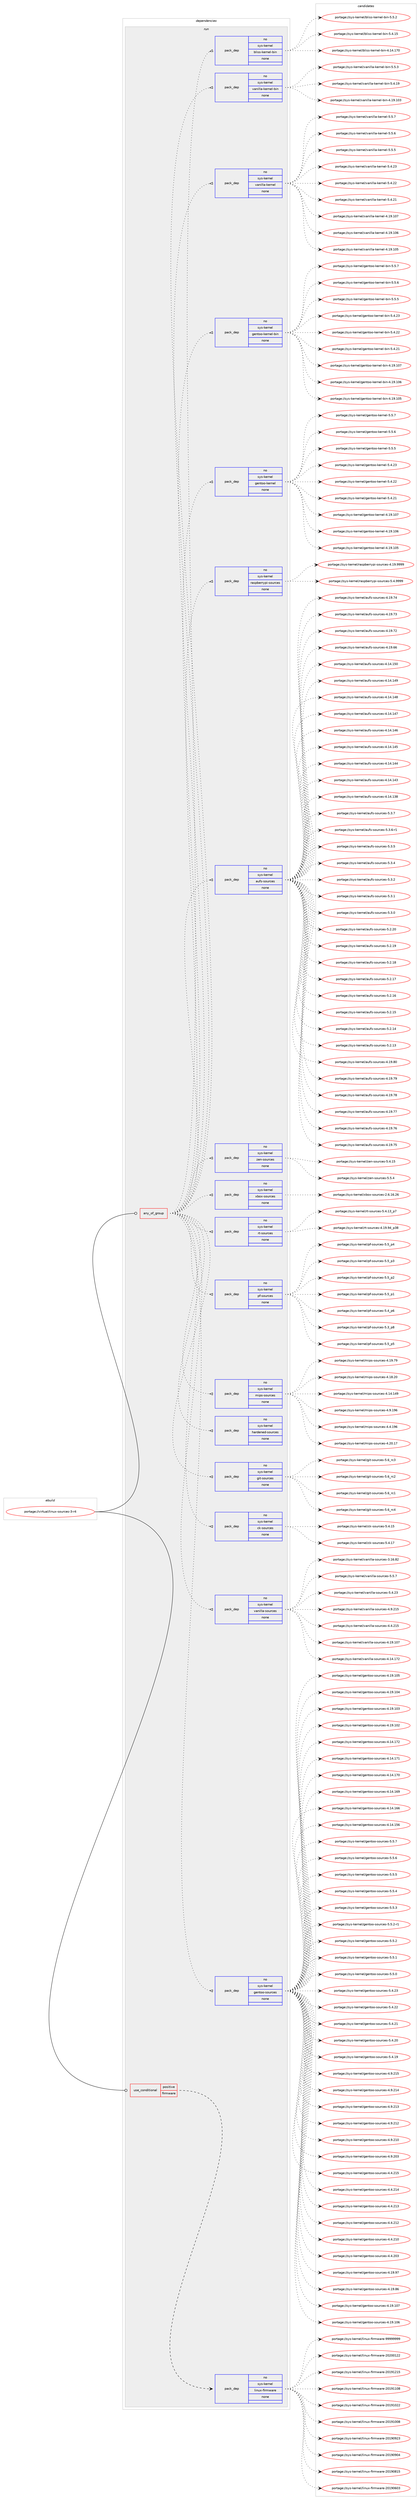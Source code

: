 digraph prolog {

# *************
# Graph options
# *************

newrank=true;
concentrate=true;
compound=true;
graph [rankdir=LR,fontname=Helvetica,fontsize=10,ranksep=1.5];#, ranksep=2.5, nodesep=0.2];
edge  [arrowhead=vee];
node  [fontname=Helvetica,fontsize=10];

# **********
# The ebuild
# **********

subgraph cluster_leftcol {
color=gray;
rank=same;
label=<<i>ebuild</i>>;
id [label="portage://virtual/linux-sources-3-r4", color=red, width=4, href="../virtual/linux-sources-3-r4.svg"];
}

# ****************
# The dependencies
# ****************

subgraph cluster_midcol {
color=gray;
label=<<i>dependencies</i>>;
subgraph cluster_compile {
fillcolor="#eeeeee";
style=filled;
label=<<i>compile</i>>;
}
subgraph cluster_compileandrun {
fillcolor="#eeeeee";
style=filled;
label=<<i>compile and run</i>>;
}
subgraph cluster_run {
fillcolor="#eeeeee";
style=filled;
label=<<i>run</i>>;
subgraph any501 {
dependency20979 [label=<<TABLE BORDER="0" CELLBORDER="1" CELLSPACING="0" CELLPADDING="4"><TR><TD CELLPADDING="10">any_of_group</TD></TR></TABLE>>, shape=none, color=red];subgraph pack17404 {
dependency20980 [label=<<TABLE BORDER="0" CELLBORDER="1" CELLSPACING="0" CELLPADDING="4" WIDTH="220"><TR><TD ROWSPAN="6" CELLPADDING="30">pack_dep</TD></TR><TR><TD WIDTH="110">no</TD></TR><TR><TD>sys-kernel</TD></TR><TR><TD>gentoo-sources</TD></TR><TR><TD>none</TD></TR><TR><TD></TD></TR></TABLE>>, shape=none, color=blue];
}
dependency20979:e -> dependency20980:w [weight=20,style="dotted",arrowhead="oinv"];
subgraph pack17405 {
dependency20981 [label=<<TABLE BORDER="0" CELLBORDER="1" CELLSPACING="0" CELLPADDING="4" WIDTH="220"><TR><TD ROWSPAN="6" CELLPADDING="30">pack_dep</TD></TR><TR><TD WIDTH="110">no</TD></TR><TR><TD>sys-kernel</TD></TR><TR><TD>vanilla-sources</TD></TR><TR><TD>none</TD></TR><TR><TD></TD></TR></TABLE>>, shape=none, color=blue];
}
dependency20979:e -> dependency20981:w [weight=20,style="dotted",arrowhead="oinv"];
subgraph pack17406 {
dependency20982 [label=<<TABLE BORDER="0" CELLBORDER="1" CELLSPACING="0" CELLPADDING="4" WIDTH="220"><TR><TD ROWSPAN="6" CELLPADDING="30">pack_dep</TD></TR><TR><TD WIDTH="110">no</TD></TR><TR><TD>sys-kernel</TD></TR><TR><TD>ck-sources</TD></TR><TR><TD>none</TD></TR><TR><TD></TD></TR></TABLE>>, shape=none, color=blue];
}
dependency20979:e -> dependency20982:w [weight=20,style="dotted",arrowhead="oinv"];
subgraph pack17407 {
dependency20983 [label=<<TABLE BORDER="0" CELLBORDER="1" CELLSPACING="0" CELLPADDING="4" WIDTH="220"><TR><TD ROWSPAN="6" CELLPADDING="30">pack_dep</TD></TR><TR><TD WIDTH="110">no</TD></TR><TR><TD>sys-kernel</TD></TR><TR><TD>git-sources</TD></TR><TR><TD>none</TD></TR><TR><TD></TD></TR></TABLE>>, shape=none, color=blue];
}
dependency20979:e -> dependency20983:w [weight=20,style="dotted",arrowhead="oinv"];
subgraph pack17408 {
dependency20984 [label=<<TABLE BORDER="0" CELLBORDER="1" CELLSPACING="0" CELLPADDING="4" WIDTH="220"><TR><TD ROWSPAN="6" CELLPADDING="30">pack_dep</TD></TR><TR><TD WIDTH="110">no</TD></TR><TR><TD>sys-kernel</TD></TR><TR><TD>hardened-sources</TD></TR><TR><TD>none</TD></TR><TR><TD></TD></TR></TABLE>>, shape=none, color=blue];
}
dependency20979:e -> dependency20984:w [weight=20,style="dotted",arrowhead="oinv"];
subgraph pack17409 {
dependency20985 [label=<<TABLE BORDER="0" CELLBORDER="1" CELLSPACING="0" CELLPADDING="4" WIDTH="220"><TR><TD ROWSPAN="6" CELLPADDING="30">pack_dep</TD></TR><TR><TD WIDTH="110">no</TD></TR><TR><TD>sys-kernel</TD></TR><TR><TD>mips-sources</TD></TR><TR><TD>none</TD></TR><TR><TD></TD></TR></TABLE>>, shape=none, color=blue];
}
dependency20979:e -> dependency20985:w [weight=20,style="dotted",arrowhead="oinv"];
subgraph pack17410 {
dependency20986 [label=<<TABLE BORDER="0" CELLBORDER="1" CELLSPACING="0" CELLPADDING="4" WIDTH="220"><TR><TD ROWSPAN="6" CELLPADDING="30">pack_dep</TD></TR><TR><TD WIDTH="110">no</TD></TR><TR><TD>sys-kernel</TD></TR><TR><TD>pf-sources</TD></TR><TR><TD>none</TD></TR><TR><TD></TD></TR></TABLE>>, shape=none, color=blue];
}
dependency20979:e -> dependency20986:w [weight=20,style="dotted",arrowhead="oinv"];
subgraph pack17411 {
dependency20987 [label=<<TABLE BORDER="0" CELLBORDER="1" CELLSPACING="0" CELLPADDING="4" WIDTH="220"><TR><TD ROWSPAN="6" CELLPADDING="30">pack_dep</TD></TR><TR><TD WIDTH="110">no</TD></TR><TR><TD>sys-kernel</TD></TR><TR><TD>rt-sources</TD></TR><TR><TD>none</TD></TR><TR><TD></TD></TR></TABLE>>, shape=none, color=blue];
}
dependency20979:e -> dependency20987:w [weight=20,style="dotted",arrowhead="oinv"];
subgraph pack17412 {
dependency20988 [label=<<TABLE BORDER="0" CELLBORDER="1" CELLSPACING="0" CELLPADDING="4" WIDTH="220"><TR><TD ROWSPAN="6" CELLPADDING="30">pack_dep</TD></TR><TR><TD WIDTH="110">no</TD></TR><TR><TD>sys-kernel</TD></TR><TR><TD>xbox-sources</TD></TR><TR><TD>none</TD></TR><TR><TD></TD></TR></TABLE>>, shape=none, color=blue];
}
dependency20979:e -> dependency20988:w [weight=20,style="dotted",arrowhead="oinv"];
subgraph pack17413 {
dependency20989 [label=<<TABLE BORDER="0" CELLBORDER="1" CELLSPACING="0" CELLPADDING="4" WIDTH="220"><TR><TD ROWSPAN="6" CELLPADDING="30">pack_dep</TD></TR><TR><TD WIDTH="110">no</TD></TR><TR><TD>sys-kernel</TD></TR><TR><TD>zen-sources</TD></TR><TR><TD>none</TD></TR><TR><TD></TD></TR></TABLE>>, shape=none, color=blue];
}
dependency20979:e -> dependency20989:w [weight=20,style="dotted",arrowhead="oinv"];
subgraph pack17414 {
dependency20990 [label=<<TABLE BORDER="0" CELLBORDER="1" CELLSPACING="0" CELLPADDING="4" WIDTH="220"><TR><TD ROWSPAN="6" CELLPADDING="30">pack_dep</TD></TR><TR><TD WIDTH="110">no</TD></TR><TR><TD>sys-kernel</TD></TR><TR><TD>aufs-sources</TD></TR><TR><TD>none</TD></TR><TR><TD></TD></TR></TABLE>>, shape=none, color=blue];
}
dependency20979:e -> dependency20990:w [weight=20,style="dotted",arrowhead="oinv"];
subgraph pack17415 {
dependency20991 [label=<<TABLE BORDER="0" CELLBORDER="1" CELLSPACING="0" CELLPADDING="4" WIDTH="220"><TR><TD ROWSPAN="6" CELLPADDING="30">pack_dep</TD></TR><TR><TD WIDTH="110">no</TD></TR><TR><TD>sys-kernel</TD></TR><TR><TD>raspberrypi-sources</TD></TR><TR><TD>none</TD></TR><TR><TD></TD></TR></TABLE>>, shape=none, color=blue];
}
dependency20979:e -> dependency20991:w [weight=20,style="dotted",arrowhead="oinv"];
subgraph pack17416 {
dependency20992 [label=<<TABLE BORDER="0" CELLBORDER="1" CELLSPACING="0" CELLPADDING="4" WIDTH="220"><TR><TD ROWSPAN="6" CELLPADDING="30">pack_dep</TD></TR><TR><TD WIDTH="110">no</TD></TR><TR><TD>sys-kernel</TD></TR><TR><TD>gentoo-kernel</TD></TR><TR><TD>none</TD></TR><TR><TD></TD></TR></TABLE>>, shape=none, color=blue];
}
dependency20979:e -> dependency20992:w [weight=20,style="dotted",arrowhead="oinv"];
subgraph pack17417 {
dependency20993 [label=<<TABLE BORDER="0" CELLBORDER="1" CELLSPACING="0" CELLPADDING="4" WIDTH="220"><TR><TD ROWSPAN="6" CELLPADDING="30">pack_dep</TD></TR><TR><TD WIDTH="110">no</TD></TR><TR><TD>sys-kernel</TD></TR><TR><TD>gentoo-kernel-bin</TD></TR><TR><TD>none</TD></TR><TR><TD></TD></TR></TABLE>>, shape=none, color=blue];
}
dependency20979:e -> dependency20993:w [weight=20,style="dotted",arrowhead="oinv"];
subgraph pack17418 {
dependency20994 [label=<<TABLE BORDER="0" CELLBORDER="1" CELLSPACING="0" CELLPADDING="4" WIDTH="220"><TR><TD ROWSPAN="6" CELLPADDING="30">pack_dep</TD></TR><TR><TD WIDTH="110">no</TD></TR><TR><TD>sys-kernel</TD></TR><TR><TD>vanilla-kernel</TD></TR><TR><TD>none</TD></TR><TR><TD></TD></TR></TABLE>>, shape=none, color=blue];
}
dependency20979:e -> dependency20994:w [weight=20,style="dotted",arrowhead="oinv"];
subgraph pack17419 {
dependency20995 [label=<<TABLE BORDER="0" CELLBORDER="1" CELLSPACING="0" CELLPADDING="4" WIDTH="220"><TR><TD ROWSPAN="6" CELLPADDING="30">pack_dep</TD></TR><TR><TD WIDTH="110">no</TD></TR><TR><TD>sys-kernel</TD></TR><TR><TD>vanilla-kernel-bin</TD></TR><TR><TD>none</TD></TR><TR><TD></TD></TR></TABLE>>, shape=none, color=blue];
}
dependency20979:e -> dependency20995:w [weight=20,style="dotted",arrowhead="oinv"];
subgraph pack17420 {
dependency20996 [label=<<TABLE BORDER="0" CELLBORDER="1" CELLSPACING="0" CELLPADDING="4" WIDTH="220"><TR><TD ROWSPAN="6" CELLPADDING="30">pack_dep</TD></TR><TR><TD WIDTH="110">no</TD></TR><TR><TD>sys-kernel</TD></TR><TR><TD>bliss-kernel-bin</TD></TR><TR><TD>none</TD></TR><TR><TD></TD></TR></TABLE>>, shape=none, color=blue];
}
dependency20979:e -> dependency20996:w [weight=20,style="dotted",arrowhead="oinv"];
}
id:e -> dependency20979:w [weight=20,style="solid",arrowhead="odot"];
subgraph cond3072 {
dependency20997 [label=<<TABLE BORDER="0" CELLBORDER="1" CELLSPACING="0" CELLPADDING="4"><TR><TD ROWSPAN="3" CELLPADDING="10">use_conditional</TD></TR><TR><TD>positive</TD></TR><TR><TD>firmware</TD></TR></TABLE>>, shape=none, color=red];
subgraph pack17421 {
dependency20998 [label=<<TABLE BORDER="0" CELLBORDER="1" CELLSPACING="0" CELLPADDING="4" WIDTH="220"><TR><TD ROWSPAN="6" CELLPADDING="30">pack_dep</TD></TR><TR><TD WIDTH="110">no</TD></TR><TR><TD>sys-kernel</TD></TR><TR><TD>linux-firmware</TD></TR><TR><TD>none</TD></TR><TR><TD></TD></TR></TABLE>>, shape=none, color=blue];
}
dependency20997:e -> dependency20998:w [weight=20,style="dashed",arrowhead="vee"];
}
id:e -> dependency20997:w [weight=20,style="solid",arrowhead="odot"];
}
}

# **************
# The candidates
# **************

subgraph cluster_choices {
rank=same;
color=gray;
label=<<i>candidates</i>>;

subgraph choice17404 {
color=black;
nodesep=1;
choice11512111545107101114110101108471031011101161111114511511111711499101115455346534655 [label="portage://sys-kernel/gentoo-sources-5.5.7", color=red, width=4,href="../sys-kernel/gentoo-sources-5.5.7.svg"];
choice11512111545107101114110101108471031011101161111114511511111711499101115455346534654 [label="portage://sys-kernel/gentoo-sources-5.5.6", color=red, width=4,href="../sys-kernel/gentoo-sources-5.5.6.svg"];
choice11512111545107101114110101108471031011101161111114511511111711499101115455346534653 [label="portage://sys-kernel/gentoo-sources-5.5.5", color=red, width=4,href="../sys-kernel/gentoo-sources-5.5.5.svg"];
choice11512111545107101114110101108471031011101161111114511511111711499101115455346534652 [label="portage://sys-kernel/gentoo-sources-5.5.4", color=red, width=4,href="../sys-kernel/gentoo-sources-5.5.4.svg"];
choice11512111545107101114110101108471031011101161111114511511111711499101115455346534651 [label="portage://sys-kernel/gentoo-sources-5.5.3", color=red, width=4,href="../sys-kernel/gentoo-sources-5.5.3.svg"];
choice115121115451071011141101011084710310111011611111145115111117114991011154553465346504511449 [label="portage://sys-kernel/gentoo-sources-5.5.2-r1", color=red, width=4,href="../sys-kernel/gentoo-sources-5.5.2-r1.svg"];
choice11512111545107101114110101108471031011101161111114511511111711499101115455346534650 [label="portage://sys-kernel/gentoo-sources-5.5.2", color=red, width=4,href="../sys-kernel/gentoo-sources-5.5.2.svg"];
choice11512111545107101114110101108471031011101161111114511511111711499101115455346534649 [label="portage://sys-kernel/gentoo-sources-5.5.1", color=red, width=4,href="../sys-kernel/gentoo-sources-5.5.1.svg"];
choice11512111545107101114110101108471031011101161111114511511111711499101115455346534648 [label="portage://sys-kernel/gentoo-sources-5.5.0", color=red, width=4,href="../sys-kernel/gentoo-sources-5.5.0.svg"];
choice1151211154510710111411010110847103101110116111111451151111171149910111545534652465051 [label="portage://sys-kernel/gentoo-sources-5.4.23", color=red, width=4,href="../sys-kernel/gentoo-sources-5.4.23.svg"];
choice1151211154510710111411010110847103101110116111111451151111171149910111545534652465050 [label="portage://sys-kernel/gentoo-sources-5.4.22", color=red, width=4,href="../sys-kernel/gentoo-sources-5.4.22.svg"];
choice1151211154510710111411010110847103101110116111111451151111171149910111545534652465049 [label="portage://sys-kernel/gentoo-sources-5.4.21", color=red, width=4,href="../sys-kernel/gentoo-sources-5.4.21.svg"];
choice1151211154510710111411010110847103101110116111111451151111171149910111545534652465048 [label="portage://sys-kernel/gentoo-sources-5.4.20", color=red, width=4,href="../sys-kernel/gentoo-sources-5.4.20.svg"];
choice1151211154510710111411010110847103101110116111111451151111171149910111545534652464957 [label="portage://sys-kernel/gentoo-sources-5.4.19", color=red, width=4,href="../sys-kernel/gentoo-sources-5.4.19.svg"];
choice115121115451071011141101011084710310111011611111145115111117114991011154552465746504953 [label="portage://sys-kernel/gentoo-sources-4.9.215", color=red, width=4,href="../sys-kernel/gentoo-sources-4.9.215.svg"];
choice115121115451071011141101011084710310111011611111145115111117114991011154552465746504952 [label="portage://sys-kernel/gentoo-sources-4.9.214", color=red, width=4,href="../sys-kernel/gentoo-sources-4.9.214.svg"];
choice115121115451071011141101011084710310111011611111145115111117114991011154552465746504951 [label="portage://sys-kernel/gentoo-sources-4.9.213", color=red, width=4,href="../sys-kernel/gentoo-sources-4.9.213.svg"];
choice115121115451071011141101011084710310111011611111145115111117114991011154552465746504950 [label="portage://sys-kernel/gentoo-sources-4.9.212", color=red, width=4,href="../sys-kernel/gentoo-sources-4.9.212.svg"];
choice115121115451071011141101011084710310111011611111145115111117114991011154552465746504948 [label="portage://sys-kernel/gentoo-sources-4.9.210", color=red, width=4,href="../sys-kernel/gentoo-sources-4.9.210.svg"];
choice115121115451071011141101011084710310111011611111145115111117114991011154552465746504851 [label="portage://sys-kernel/gentoo-sources-4.9.203", color=red, width=4,href="../sys-kernel/gentoo-sources-4.9.203.svg"];
choice115121115451071011141101011084710310111011611111145115111117114991011154552465246504953 [label="portage://sys-kernel/gentoo-sources-4.4.215", color=red, width=4,href="../sys-kernel/gentoo-sources-4.4.215.svg"];
choice115121115451071011141101011084710310111011611111145115111117114991011154552465246504952 [label="portage://sys-kernel/gentoo-sources-4.4.214", color=red, width=4,href="../sys-kernel/gentoo-sources-4.4.214.svg"];
choice115121115451071011141101011084710310111011611111145115111117114991011154552465246504951 [label="portage://sys-kernel/gentoo-sources-4.4.213", color=red, width=4,href="../sys-kernel/gentoo-sources-4.4.213.svg"];
choice115121115451071011141101011084710310111011611111145115111117114991011154552465246504950 [label="portage://sys-kernel/gentoo-sources-4.4.212", color=red, width=4,href="../sys-kernel/gentoo-sources-4.4.212.svg"];
choice115121115451071011141101011084710310111011611111145115111117114991011154552465246504948 [label="portage://sys-kernel/gentoo-sources-4.4.210", color=red, width=4,href="../sys-kernel/gentoo-sources-4.4.210.svg"];
choice115121115451071011141101011084710310111011611111145115111117114991011154552465246504851 [label="portage://sys-kernel/gentoo-sources-4.4.203", color=red, width=4,href="../sys-kernel/gentoo-sources-4.4.203.svg"];
choice115121115451071011141101011084710310111011611111145115111117114991011154552464957465755 [label="portage://sys-kernel/gentoo-sources-4.19.97", color=red, width=4,href="../sys-kernel/gentoo-sources-4.19.97.svg"];
choice115121115451071011141101011084710310111011611111145115111117114991011154552464957465654 [label="portage://sys-kernel/gentoo-sources-4.19.86", color=red, width=4,href="../sys-kernel/gentoo-sources-4.19.86.svg"];
choice11512111545107101114110101108471031011101161111114511511111711499101115455246495746494855 [label="portage://sys-kernel/gentoo-sources-4.19.107", color=red, width=4,href="../sys-kernel/gentoo-sources-4.19.107.svg"];
choice11512111545107101114110101108471031011101161111114511511111711499101115455246495746494854 [label="portage://sys-kernel/gentoo-sources-4.19.106", color=red, width=4,href="../sys-kernel/gentoo-sources-4.19.106.svg"];
choice11512111545107101114110101108471031011101161111114511511111711499101115455246495746494853 [label="portage://sys-kernel/gentoo-sources-4.19.105", color=red, width=4,href="../sys-kernel/gentoo-sources-4.19.105.svg"];
choice11512111545107101114110101108471031011101161111114511511111711499101115455246495746494852 [label="portage://sys-kernel/gentoo-sources-4.19.104", color=red, width=4,href="../sys-kernel/gentoo-sources-4.19.104.svg"];
choice11512111545107101114110101108471031011101161111114511511111711499101115455246495746494851 [label="portage://sys-kernel/gentoo-sources-4.19.103", color=red, width=4,href="../sys-kernel/gentoo-sources-4.19.103.svg"];
choice11512111545107101114110101108471031011101161111114511511111711499101115455246495746494850 [label="portage://sys-kernel/gentoo-sources-4.19.102", color=red, width=4,href="../sys-kernel/gentoo-sources-4.19.102.svg"];
choice11512111545107101114110101108471031011101161111114511511111711499101115455246495246495550 [label="portage://sys-kernel/gentoo-sources-4.14.172", color=red, width=4,href="../sys-kernel/gentoo-sources-4.14.172.svg"];
choice11512111545107101114110101108471031011101161111114511511111711499101115455246495246495549 [label="portage://sys-kernel/gentoo-sources-4.14.171", color=red, width=4,href="../sys-kernel/gentoo-sources-4.14.171.svg"];
choice11512111545107101114110101108471031011101161111114511511111711499101115455246495246495548 [label="portage://sys-kernel/gentoo-sources-4.14.170", color=red, width=4,href="../sys-kernel/gentoo-sources-4.14.170.svg"];
choice11512111545107101114110101108471031011101161111114511511111711499101115455246495246495457 [label="portage://sys-kernel/gentoo-sources-4.14.169", color=red, width=4,href="../sys-kernel/gentoo-sources-4.14.169.svg"];
choice11512111545107101114110101108471031011101161111114511511111711499101115455246495246495454 [label="portage://sys-kernel/gentoo-sources-4.14.166", color=red, width=4,href="../sys-kernel/gentoo-sources-4.14.166.svg"];
choice11512111545107101114110101108471031011101161111114511511111711499101115455246495246495354 [label="portage://sys-kernel/gentoo-sources-4.14.156", color=red, width=4,href="../sys-kernel/gentoo-sources-4.14.156.svg"];
dependency20980:e -> choice11512111545107101114110101108471031011101161111114511511111711499101115455346534655:w [style=dotted,weight="100"];
dependency20980:e -> choice11512111545107101114110101108471031011101161111114511511111711499101115455346534654:w [style=dotted,weight="100"];
dependency20980:e -> choice11512111545107101114110101108471031011101161111114511511111711499101115455346534653:w [style=dotted,weight="100"];
dependency20980:e -> choice11512111545107101114110101108471031011101161111114511511111711499101115455346534652:w [style=dotted,weight="100"];
dependency20980:e -> choice11512111545107101114110101108471031011101161111114511511111711499101115455346534651:w [style=dotted,weight="100"];
dependency20980:e -> choice115121115451071011141101011084710310111011611111145115111117114991011154553465346504511449:w [style=dotted,weight="100"];
dependency20980:e -> choice11512111545107101114110101108471031011101161111114511511111711499101115455346534650:w [style=dotted,weight="100"];
dependency20980:e -> choice11512111545107101114110101108471031011101161111114511511111711499101115455346534649:w [style=dotted,weight="100"];
dependency20980:e -> choice11512111545107101114110101108471031011101161111114511511111711499101115455346534648:w [style=dotted,weight="100"];
dependency20980:e -> choice1151211154510710111411010110847103101110116111111451151111171149910111545534652465051:w [style=dotted,weight="100"];
dependency20980:e -> choice1151211154510710111411010110847103101110116111111451151111171149910111545534652465050:w [style=dotted,weight="100"];
dependency20980:e -> choice1151211154510710111411010110847103101110116111111451151111171149910111545534652465049:w [style=dotted,weight="100"];
dependency20980:e -> choice1151211154510710111411010110847103101110116111111451151111171149910111545534652465048:w [style=dotted,weight="100"];
dependency20980:e -> choice1151211154510710111411010110847103101110116111111451151111171149910111545534652464957:w [style=dotted,weight="100"];
dependency20980:e -> choice115121115451071011141101011084710310111011611111145115111117114991011154552465746504953:w [style=dotted,weight="100"];
dependency20980:e -> choice115121115451071011141101011084710310111011611111145115111117114991011154552465746504952:w [style=dotted,weight="100"];
dependency20980:e -> choice115121115451071011141101011084710310111011611111145115111117114991011154552465746504951:w [style=dotted,weight="100"];
dependency20980:e -> choice115121115451071011141101011084710310111011611111145115111117114991011154552465746504950:w [style=dotted,weight="100"];
dependency20980:e -> choice115121115451071011141101011084710310111011611111145115111117114991011154552465746504948:w [style=dotted,weight="100"];
dependency20980:e -> choice115121115451071011141101011084710310111011611111145115111117114991011154552465746504851:w [style=dotted,weight="100"];
dependency20980:e -> choice115121115451071011141101011084710310111011611111145115111117114991011154552465246504953:w [style=dotted,weight="100"];
dependency20980:e -> choice115121115451071011141101011084710310111011611111145115111117114991011154552465246504952:w [style=dotted,weight="100"];
dependency20980:e -> choice115121115451071011141101011084710310111011611111145115111117114991011154552465246504951:w [style=dotted,weight="100"];
dependency20980:e -> choice115121115451071011141101011084710310111011611111145115111117114991011154552465246504950:w [style=dotted,weight="100"];
dependency20980:e -> choice115121115451071011141101011084710310111011611111145115111117114991011154552465246504948:w [style=dotted,weight="100"];
dependency20980:e -> choice115121115451071011141101011084710310111011611111145115111117114991011154552465246504851:w [style=dotted,weight="100"];
dependency20980:e -> choice115121115451071011141101011084710310111011611111145115111117114991011154552464957465755:w [style=dotted,weight="100"];
dependency20980:e -> choice115121115451071011141101011084710310111011611111145115111117114991011154552464957465654:w [style=dotted,weight="100"];
dependency20980:e -> choice11512111545107101114110101108471031011101161111114511511111711499101115455246495746494855:w [style=dotted,weight="100"];
dependency20980:e -> choice11512111545107101114110101108471031011101161111114511511111711499101115455246495746494854:w [style=dotted,weight="100"];
dependency20980:e -> choice11512111545107101114110101108471031011101161111114511511111711499101115455246495746494853:w [style=dotted,weight="100"];
dependency20980:e -> choice11512111545107101114110101108471031011101161111114511511111711499101115455246495746494852:w [style=dotted,weight="100"];
dependency20980:e -> choice11512111545107101114110101108471031011101161111114511511111711499101115455246495746494851:w [style=dotted,weight="100"];
dependency20980:e -> choice11512111545107101114110101108471031011101161111114511511111711499101115455246495746494850:w [style=dotted,weight="100"];
dependency20980:e -> choice11512111545107101114110101108471031011101161111114511511111711499101115455246495246495550:w [style=dotted,weight="100"];
dependency20980:e -> choice11512111545107101114110101108471031011101161111114511511111711499101115455246495246495549:w [style=dotted,weight="100"];
dependency20980:e -> choice11512111545107101114110101108471031011101161111114511511111711499101115455246495246495548:w [style=dotted,weight="100"];
dependency20980:e -> choice11512111545107101114110101108471031011101161111114511511111711499101115455246495246495457:w [style=dotted,weight="100"];
dependency20980:e -> choice11512111545107101114110101108471031011101161111114511511111711499101115455246495246495454:w [style=dotted,weight="100"];
dependency20980:e -> choice11512111545107101114110101108471031011101161111114511511111711499101115455246495246495354:w [style=dotted,weight="100"];
}
subgraph choice17405 {
color=black;
nodesep=1;
choice115121115451071011141101011084711897110105108108974511511111711499101115455346534655 [label="portage://sys-kernel/vanilla-sources-5.5.7", color=red, width=4,href="../sys-kernel/vanilla-sources-5.5.7.svg"];
choice11512111545107101114110101108471189711010510810897451151111171149910111545534652465051 [label="portage://sys-kernel/vanilla-sources-5.4.23", color=red, width=4,href="../sys-kernel/vanilla-sources-5.4.23.svg"];
choice1151211154510710111411010110847118971101051081089745115111117114991011154552465746504953 [label="portage://sys-kernel/vanilla-sources-4.9.215", color=red, width=4,href="../sys-kernel/vanilla-sources-4.9.215.svg"];
choice1151211154510710111411010110847118971101051081089745115111117114991011154552465246504953 [label="portage://sys-kernel/vanilla-sources-4.4.215", color=red, width=4,href="../sys-kernel/vanilla-sources-4.4.215.svg"];
choice115121115451071011141101011084711897110105108108974511511111711499101115455246495746494855 [label="portage://sys-kernel/vanilla-sources-4.19.107", color=red, width=4,href="../sys-kernel/vanilla-sources-4.19.107.svg"];
choice115121115451071011141101011084711897110105108108974511511111711499101115455246495246495550 [label="portage://sys-kernel/vanilla-sources-4.14.172", color=red, width=4,href="../sys-kernel/vanilla-sources-4.14.172.svg"];
choice1151211154510710111411010110847118971101051081089745115111117114991011154551464954465650 [label="portage://sys-kernel/vanilla-sources-3.16.82", color=red, width=4,href="../sys-kernel/vanilla-sources-3.16.82.svg"];
dependency20981:e -> choice115121115451071011141101011084711897110105108108974511511111711499101115455346534655:w [style=dotted,weight="100"];
dependency20981:e -> choice11512111545107101114110101108471189711010510810897451151111171149910111545534652465051:w [style=dotted,weight="100"];
dependency20981:e -> choice1151211154510710111411010110847118971101051081089745115111117114991011154552465746504953:w [style=dotted,weight="100"];
dependency20981:e -> choice1151211154510710111411010110847118971101051081089745115111117114991011154552465246504953:w [style=dotted,weight="100"];
dependency20981:e -> choice115121115451071011141101011084711897110105108108974511511111711499101115455246495746494855:w [style=dotted,weight="100"];
dependency20981:e -> choice115121115451071011141101011084711897110105108108974511511111711499101115455246495246495550:w [style=dotted,weight="100"];
dependency20981:e -> choice1151211154510710111411010110847118971101051081089745115111117114991011154551464954465650:w [style=dotted,weight="100"];
}
subgraph choice17406 {
color=black;
nodesep=1;
choice115121115451071011141101011084799107451151111171149910111545534652464955 [label="portage://sys-kernel/ck-sources-5.4.17", color=red, width=4,href="../sys-kernel/ck-sources-5.4.17.svg"];
choice115121115451071011141101011084799107451151111171149910111545534652464953 [label="portage://sys-kernel/ck-sources-5.4.15", color=red, width=4,href="../sys-kernel/ck-sources-5.4.15.svg"];
dependency20982:e -> choice115121115451071011141101011084799107451151111171149910111545534652464955:w [style=dotted,weight="100"];
dependency20982:e -> choice115121115451071011141101011084799107451151111171149910111545534652464953:w [style=dotted,weight="100"];
}
subgraph choice17407 {
color=black;
nodesep=1;
choice1151211154510710111411010110847103105116451151111171149910111545534654951149952 [label="portage://sys-kernel/git-sources-5.6_rc4", color=red, width=4,href="../sys-kernel/git-sources-5.6_rc4.svg"];
choice1151211154510710111411010110847103105116451151111171149910111545534654951149951 [label="portage://sys-kernel/git-sources-5.6_rc3", color=red, width=4,href="../sys-kernel/git-sources-5.6_rc3.svg"];
choice1151211154510710111411010110847103105116451151111171149910111545534654951149950 [label="portage://sys-kernel/git-sources-5.6_rc2", color=red, width=4,href="../sys-kernel/git-sources-5.6_rc2.svg"];
choice1151211154510710111411010110847103105116451151111171149910111545534654951149949 [label="portage://sys-kernel/git-sources-5.6_rc1", color=red, width=4,href="../sys-kernel/git-sources-5.6_rc1.svg"];
dependency20983:e -> choice1151211154510710111411010110847103105116451151111171149910111545534654951149952:w [style=dotted,weight="100"];
dependency20983:e -> choice1151211154510710111411010110847103105116451151111171149910111545534654951149951:w [style=dotted,weight="100"];
dependency20983:e -> choice1151211154510710111411010110847103105116451151111171149910111545534654951149950:w [style=dotted,weight="100"];
dependency20983:e -> choice1151211154510710111411010110847103105116451151111171149910111545534654951149949:w [style=dotted,weight="100"];
}
subgraph choice17408 {
color=black;
nodesep=1;
}
subgraph choice17409 {
color=black;
nodesep=1;
choice115121115451071011141101011084710910511211545115111117114991011154552465746495754 [label="portage://sys-kernel/mips-sources-4.9.196", color=red, width=4,href="../sys-kernel/mips-sources-4.9.196.svg"];
choice115121115451071011141101011084710910511211545115111117114991011154552465246495754 [label="portage://sys-kernel/mips-sources-4.4.196", color=red, width=4,href="../sys-kernel/mips-sources-4.4.196.svg"];
choice115121115451071011141101011084710910511211545115111117114991011154552465048464955 [label="portage://sys-kernel/mips-sources-4.20.17", color=red, width=4,href="../sys-kernel/mips-sources-4.20.17.svg"];
choice115121115451071011141101011084710910511211545115111117114991011154552464957465557 [label="portage://sys-kernel/mips-sources-4.19.79", color=red, width=4,href="../sys-kernel/mips-sources-4.19.79.svg"];
choice115121115451071011141101011084710910511211545115111117114991011154552464956465048 [label="portage://sys-kernel/mips-sources-4.18.20", color=red, width=4,href="../sys-kernel/mips-sources-4.18.20.svg"];
choice11512111545107101114110101108471091051121154511511111711499101115455246495246495257 [label="portage://sys-kernel/mips-sources-4.14.149", color=red, width=4,href="../sys-kernel/mips-sources-4.14.149.svg"];
dependency20985:e -> choice115121115451071011141101011084710910511211545115111117114991011154552465746495754:w [style=dotted,weight="100"];
dependency20985:e -> choice115121115451071011141101011084710910511211545115111117114991011154552465246495754:w [style=dotted,weight="100"];
dependency20985:e -> choice115121115451071011141101011084710910511211545115111117114991011154552465048464955:w [style=dotted,weight="100"];
dependency20985:e -> choice115121115451071011141101011084710910511211545115111117114991011154552464957465557:w [style=dotted,weight="100"];
dependency20985:e -> choice115121115451071011141101011084710910511211545115111117114991011154552464956465048:w [style=dotted,weight="100"];
dependency20985:e -> choice11512111545107101114110101108471091051121154511511111711499101115455246495246495257:w [style=dotted,weight="100"];
}
subgraph choice17410 {
color=black;
nodesep=1;
choice11512111545107101114110101108471121024511511111711499101115455346539511253 [label="portage://sys-kernel/pf-sources-5.5_p5", color=red, width=4,href="../sys-kernel/pf-sources-5.5_p5.svg"];
choice11512111545107101114110101108471121024511511111711499101115455346539511252 [label="portage://sys-kernel/pf-sources-5.5_p4", color=red, width=4,href="../sys-kernel/pf-sources-5.5_p4.svg"];
choice11512111545107101114110101108471121024511511111711499101115455346539511251 [label="portage://sys-kernel/pf-sources-5.5_p3", color=red, width=4,href="../sys-kernel/pf-sources-5.5_p3.svg"];
choice11512111545107101114110101108471121024511511111711499101115455346539511250 [label="portage://sys-kernel/pf-sources-5.5_p2", color=red, width=4,href="../sys-kernel/pf-sources-5.5_p2.svg"];
choice11512111545107101114110101108471121024511511111711499101115455346539511249 [label="portage://sys-kernel/pf-sources-5.5_p1", color=red, width=4,href="../sys-kernel/pf-sources-5.5_p1.svg"];
choice11512111545107101114110101108471121024511511111711499101115455346529511254 [label="portage://sys-kernel/pf-sources-5.4_p6", color=red, width=4,href="../sys-kernel/pf-sources-5.4_p6.svg"];
choice11512111545107101114110101108471121024511511111711499101115455346519511256 [label="portage://sys-kernel/pf-sources-5.3_p8", color=red, width=4,href="../sys-kernel/pf-sources-5.3_p8.svg"];
dependency20986:e -> choice11512111545107101114110101108471121024511511111711499101115455346539511253:w [style=dotted,weight="100"];
dependency20986:e -> choice11512111545107101114110101108471121024511511111711499101115455346539511252:w [style=dotted,weight="100"];
dependency20986:e -> choice11512111545107101114110101108471121024511511111711499101115455346539511251:w [style=dotted,weight="100"];
dependency20986:e -> choice11512111545107101114110101108471121024511511111711499101115455346539511250:w [style=dotted,weight="100"];
dependency20986:e -> choice11512111545107101114110101108471121024511511111711499101115455346539511249:w [style=dotted,weight="100"];
dependency20986:e -> choice11512111545107101114110101108471121024511511111711499101115455346529511254:w [style=dotted,weight="100"];
dependency20986:e -> choice11512111545107101114110101108471121024511511111711499101115455346519511256:w [style=dotted,weight="100"];
}
subgraph choice17411 {
color=black;
nodesep=1;
choice11512111545107101114110101108471141164511511111711499101115455346524649519511255 [label="portage://sys-kernel/rt-sources-5.4.13_p7", color=red, width=4,href="../sys-kernel/rt-sources-5.4.13_p7.svg"];
choice115121115451071011141101011084711411645115111117114991011154552464957465752951125156 [label="portage://sys-kernel/rt-sources-4.19.94_p38", color=red, width=4,href="../sys-kernel/rt-sources-4.19.94_p38.svg"];
dependency20987:e -> choice11512111545107101114110101108471141164511511111711499101115455346524649519511255:w [style=dotted,weight="100"];
dependency20987:e -> choice115121115451071011141101011084711411645115111117114991011154552464957465752951125156:w [style=dotted,weight="100"];
}
subgraph choice17412 {
color=black;
nodesep=1;
choice115121115451071011141101011084712098111120451151111171149910111545504654464954465054 [label="portage://sys-kernel/xbox-sources-2.6.16.26", color=red, width=4,href="../sys-kernel/xbox-sources-2.6.16.26.svg"];
dependency20988:e -> choice115121115451071011141101011084712098111120451151111171149910111545504654464954465054:w [style=dotted,weight="100"];
}
subgraph choice17413 {
color=black;
nodesep=1;
choice11512111545107101114110101108471221011104511511111711499101115455346534652 [label="portage://sys-kernel/zen-sources-5.5.4", color=red, width=4,href="../sys-kernel/zen-sources-5.5.4.svg"];
choice1151211154510710111411010110847122101110451151111171149910111545534652464953 [label="portage://sys-kernel/zen-sources-5.4.15", color=red, width=4,href="../sys-kernel/zen-sources-5.4.15.svg"];
dependency20989:e -> choice11512111545107101114110101108471221011104511511111711499101115455346534652:w [style=dotted,weight="100"];
dependency20989:e -> choice1151211154510710111411010110847122101110451151111171149910111545534652464953:w [style=dotted,weight="100"];
}
subgraph choice17414 {
color=black;
nodesep=1;
choice1151211154510710111411010110847971171021154511511111711499101115455346514655 [label="portage://sys-kernel/aufs-sources-5.3.7", color=red, width=4,href="../sys-kernel/aufs-sources-5.3.7.svg"];
choice11512111545107101114110101108479711710211545115111117114991011154553465146544511449 [label="portage://sys-kernel/aufs-sources-5.3.6-r1", color=red, width=4,href="../sys-kernel/aufs-sources-5.3.6-r1.svg"];
choice1151211154510710111411010110847971171021154511511111711499101115455346514653 [label="portage://sys-kernel/aufs-sources-5.3.5", color=red, width=4,href="../sys-kernel/aufs-sources-5.3.5.svg"];
choice1151211154510710111411010110847971171021154511511111711499101115455346514652 [label="portage://sys-kernel/aufs-sources-5.3.4", color=red, width=4,href="../sys-kernel/aufs-sources-5.3.4.svg"];
choice1151211154510710111411010110847971171021154511511111711499101115455346514650 [label="portage://sys-kernel/aufs-sources-5.3.2", color=red, width=4,href="../sys-kernel/aufs-sources-5.3.2.svg"];
choice1151211154510710111411010110847971171021154511511111711499101115455346514649 [label="portage://sys-kernel/aufs-sources-5.3.1", color=red, width=4,href="../sys-kernel/aufs-sources-5.3.1.svg"];
choice1151211154510710111411010110847971171021154511511111711499101115455346514648 [label="portage://sys-kernel/aufs-sources-5.3.0", color=red, width=4,href="../sys-kernel/aufs-sources-5.3.0.svg"];
choice115121115451071011141101011084797117102115451151111171149910111545534650465048 [label="portage://sys-kernel/aufs-sources-5.2.20", color=red, width=4,href="../sys-kernel/aufs-sources-5.2.20.svg"];
choice115121115451071011141101011084797117102115451151111171149910111545534650464957 [label="portage://sys-kernel/aufs-sources-5.2.19", color=red, width=4,href="../sys-kernel/aufs-sources-5.2.19.svg"];
choice115121115451071011141101011084797117102115451151111171149910111545534650464956 [label="portage://sys-kernel/aufs-sources-5.2.18", color=red, width=4,href="../sys-kernel/aufs-sources-5.2.18.svg"];
choice115121115451071011141101011084797117102115451151111171149910111545534650464955 [label="portage://sys-kernel/aufs-sources-5.2.17", color=red, width=4,href="../sys-kernel/aufs-sources-5.2.17.svg"];
choice115121115451071011141101011084797117102115451151111171149910111545534650464954 [label="portage://sys-kernel/aufs-sources-5.2.16", color=red, width=4,href="../sys-kernel/aufs-sources-5.2.16.svg"];
choice115121115451071011141101011084797117102115451151111171149910111545534650464953 [label="portage://sys-kernel/aufs-sources-5.2.15", color=red, width=4,href="../sys-kernel/aufs-sources-5.2.15.svg"];
choice115121115451071011141101011084797117102115451151111171149910111545534650464952 [label="portage://sys-kernel/aufs-sources-5.2.14", color=red, width=4,href="../sys-kernel/aufs-sources-5.2.14.svg"];
choice115121115451071011141101011084797117102115451151111171149910111545534650464951 [label="portage://sys-kernel/aufs-sources-5.2.13", color=red, width=4,href="../sys-kernel/aufs-sources-5.2.13.svg"];
choice11512111545107101114110101108479711710211545115111117114991011154552464957465648 [label="portage://sys-kernel/aufs-sources-4.19.80", color=red, width=4,href="../sys-kernel/aufs-sources-4.19.80.svg"];
choice11512111545107101114110101108479711710211545115111117114991011154552464957465557 [label="portage://sys-kernel/aufs-sources-4.19.79", color=red, width=4,href="../sys-kernel/aufs-sources-4.19.79.svg"];
choice11512111545107101114110101108479711710211545115111117114991011154552464957465556 [label="portage://sys-kernel/aufs-sources-4.19.78", color=red, width=4,href="../sys-kernel/aufs-sources-4.19.78.svg"];
choice11512111545107101114110101108479711710211545115111117114991011154552464957465555 [label="portage://sys-kernel/aufs-sources-4.19.77", color=red, width=4,href="../sys-kernel/aufs-sources-4.19.77.svg"];
choice11512111545107101114110101108479711710211545115111117114991011154552464957465554 [label="portage://sys-kernel/aufs-sources-4.19.76", color=red, width=4,href="../sys-kernel/aufs-sources-4.19.76.svg"];
choice11512111545107101114110101108479711710211545115111117114991011154552464957465553 [label="portage://sys-kernel/aufs-sources-4.19.75", color=red, width=4,href="../sys-kernel/aufs-sources-4.19.75.svg"];
choice11512111545107101114110101108479711710211545115111117114991011154552464957465552 [label="portage://sys-kernel/aufs-sources-4.19.74", color=red, width=4,href="../sys-kernel/aufs-sources-4.19.74.svg"];
choice11512111545107101114110101108479711710211545115111117114991011154552464957465551 [label="portage://sys-kernel/aufs-sources-4.19.73", color=red, width=4,href="../sys-kernel/aufs-sources-4.19.73.svg"];
choice11512111545107101114110101108479711710211545115111117114991011154552464957465550 [label="portage://sys-kernel/aufs-sources-4.19.72", color=red, width=4,href="../sys-kernel/aufs-sources-4.19.72.svg"];
choice11512111545107101114110101108479711710211545115111117114991011154552464957465454 [label="portage://sys-kernel/aufs-sources-4.19.66", color=red, width=4,href="../sys-kernel/aufs-sources-4.19.66.svg"];
choice1151211154510710111411010110847971171021154511511111711499101115455246495246495348 [label="portage://sys-kernel/aufs-sources-4.14.150", color=red, width=4,href="../sys-kernel/aufs-sources-4.14.150.svg"];
choice1151211154510710111411010110847971171021154511511111711499101115455246495246495257 [label="portage://sys-kernel/aufs-sources-4.14.149", color=red, width=4,href="../sys-kernel/aufs-sources-4.14.149.svg"];
choice1151211154510710111411010110847971171021154511511111711499101115455246495246495256 [label="portage://sys-kernel/aufs-sources-4.14.148", color=red, width=4,href="../sys-kernel/aufs-sources-4.14.148.svg"];
choice1151211154510710111411010110847971171021154511511111711499101115455246495246495255 [label="portage://sys-kernel/aufs-sources-4.14.147", color=red, width=4,href="../sys-kernel/aufs-sources-4.14.147.svg"];
choice1151211154510710111411010110847971171021154511511111711499101115455246495246495254 [label="portage://sys-kernel/aufs-sources-4.14.146", color=red, width=4,href="../sys-kernel/aufs-sources-4.14.146.svg"];
choice1151211154510710111411010110847971171021154511511111711499101115455246495246495253 [label="portage://sys-kernel/aufs-sources-4.14.145", color=red, width=4,href="../sys-kernel/aufs-sources-4.14.145.svg"];
choice1151211154510710111411010110847971171021154511511111711499101115455246495246495252 [label="portage://sys-kernel/aufs-sources-4.14.144", color=red, width=4,href="../sys-kernel/aufs-sources-4.14.144.svg"];
choice1151211154510710111411010110847971171021154511511111711499101115455246495246495251 [label="portage://sys-kernel/aufs-sources-4.14.143", color=red, width=4,href="../sys-kernel/aufs-sources-4.14.143.svg"];
choice1151211154510710111411010110847971171021154511511111711499101115455246495246495156 [label="portage://sys-kernel/aufs-sources-4.14.138", color=red, width=4,href="../sys-kernel/aufs-sources-4.14.138.svg"];
dependency20990:e -> choice1151211154510710111411010110847971171021154511511111711499101115455346514655:w [style=dotted,weight="100"];
dependency20990:e -> choice11512111545107101114110101108479711710211545115111117114991011154553465146544511449:w [style=dotted,weight="100"];
dependency20990:e -> choice1151211154510710111411010110847971171021154511511111711499101115455346514653:w [style=dotted,weight="100"];
dependency20990:e -> choice1151211154510710111411010110847971171021154511511111711499101115455346514652:w [style=dotted,weight="100"];
dependency20990:e -> choice1151211154510710111411010110847971171021154511511111711499101115455346514650:w [style=dotted,weight="100"];
dependency20990:e -> choice1151211154510710111411010110847971171021154511511111711499101115455346514649:w [style=dotted,weight="100"];
dependency20990:e -> choice1151211154510710111411010110847971171021154511511111711499101115455346514648:w [style=dotted,weight="100"];
dependency20990:e -> choice115121115451071011141101011084797117102115451151111171149910111545534650465048:w [style=dotted,weight="100"];
dependency20990:e -> choice115121115451071011141101011084797117102115451151111171149910111545534650464957:w [style=dotted,weight="100"];
dependency20990:e -> choice115121115451071011141101011084797117102115451151111171149910111545534650464956:w [style=dotted,weight="100"];
dependency20990:e -> choice115121115451071011141101011084797117102115451151111171149910111545534650464955:w [style=dotted,weight="100"];
dependency20990:e -> choice115121115451071011141101011084797117102115451151111171149910111545534650464954:w [style=dotted,weight="100"];
dependency20990:e -> choice115121115451071011141101011084797117102115451151111171149910111545534650464953:w [style=dotted,weight="100"];
dependency20990:e -> choice115121115451071011141101011084797117102115451151111171149910111545534650464952:w [style=dotted,weight="100"];
dependency20990:e -> choice115121115451071011141101011084797117102115451151111171149910111545534650464951:w [style=dotted,weight="100"];
dependency20990:e -> choice11512111545107101114110101108479711710211545115111117114991011154552464957465648:w [style=dotted,weight="100"];
dependency20990:e -> choice11512111545107101114110101108479711710211545115111117114991011154552464957465557:w [style=dotted,weight="100"];
dependency20990:e -> choice11512111545107101114110101108479711710211545115111117114991011154552464957465556:w [style=dotted,weight="100"];
dependency20990:e -> choice11512111545107101114110101108479711710211545115111117114991011154552464957465555:w [style=dotted,weight="100"];
dependency20990:e -> choice11512111545107101114110101108479711710211545115111117114991011154552464957465554:w [style=dotted,weight="100"];
dependency20990:e -> choice11512111545107101114110101108479711710211545115111117114991011154552464957465553:w [style=dotted,weight="100"];
dependency20990:e -> choice11512111545107101114110101108479711710211545115111117114991011154552464957465552:w [style=dotted,weight="100"];
dependency20990:e -> choice11512111545107101114110101108479711710211545115111117114991011154552464957465551:w [style=dotted,weight="100"];
dependency20990:e -> choice11512111545107101114110101108479711710211545115111117114991011154552464957465550:w [style=dotted,weight="100"];
dependency20990:e -> choice11512111545107101114110101108479711710211545115111117114991011154552464957465454:w [style=dotted,weight="100"];
dependency20990:e -> choice1151211154510710111411010110847971171021154511511111711499101115455246495246495348:w [style=dotted,weight="100"];
dependency20990:e -> choice1151211154510710111411010110847971171021154511511111711499101115455246495246495257:w [style=dotted,weight="100"];
dependency20990:e -> choice1151211154510710111411010110847971171021154511511111711499101115455246495246495256:w [style=dotted,weight="100"];
dependency20990:e -> choice1151211154510710111411010110847971171021154511511111711499101115455246495246495255:w [style=dotted,weight="100"];
dependency20990:e -> choice1151211154510710111411010110847971171021154511511111711499101115455246495246495254:w [style=dotted,weight="100"];
dependency20990:e -> choice1151211154510710111411010110847971171021154511511111711499101115455246495246495253:w [style=dotted,weight="100"];
dependency20990:e -> choice1151211154510710111411010110847971171021154511511111711499101115455246495246495252:w [style=dotted,weight="100"];
dependency20990:e -> choice1151211154510710111411010110847971171021154511511111711499101115455246495246495251:w [style=dotted,weight="100"];
dependency20990:e -> choice1151211154510710111411010110847971171021154511511111711499101115455246495246495156:w [style=dotted,weight="100"];
}
subgraph choice17415 {
color=black;
nodesep=1;
choice115121115451071011141101011084711497115112981011141141211121054511511111711499101115455346524657575757 [label="portage://sys-kernel/raspberrypi-sources-5.4.9999", color=red, width=4,href="../sys-kernel/raspberrypi-sources-5.4.9999.svg"];
choice11512111545107101114110101108471149711511298101114114121112105451151111171149910111545524649574657575757 [label="portage://sys-kernel/raspberrypi-sources-4.19.9999", color=red, width=4,href="../sys-kernel/raspberrypi-sources-4.19.9999.svg"];
dependency20991:e -> choice115121115451071011141101011084711497115112981011141141211121054511511111711499101115455346524657575757:w [style=dotted,weight="100"];
dependency20991:e -> choice11512111545107101114110101108471149711511298101114114121112105451151111171149910111545524649574657575757:w [style=dotted,weight="100"];
}
subgraph choice17416 {
color=black;
nodesep=1;
choice115121115451071011141101011084710310111011611111145107101114110101108455346534655 [label="portage://sys-kernel/gentoo-kernel-5.5.7", color=red, width=4,href="../sys-kernel/gentoo-kernel-5.5.7.svg"];
choice115121115451071011141101011084710310111011611111145107101114110101108455346534654 [label="portage://sys-kernel/gentoo-kernel-5.5.6", color=red, width=4,href="../sys-kernel/gentoo-kernel-5.5.6.svg"];
choice115121115451071011141101011084710310111011611111145107101114110101108455346534653 [label="portage://sys-kernel/gentoo-kernel-5.5.5", color=red, width=4,href="../sys-kernel/gentoo-kernel-5.5.5.svg"];
choice11512111545107101114110101108471031011101161111114510710111411010110845534652465051 [label="portage://sys-kernel/gentoo-kernel-5.4.23", color=red, width=4,href="../sys-kernel/gentoo-kernel-5.4.23.svg"];
choice11512111545107101114110101108471031011101161111114510710111411010110845534652465050 [label="portage://sys-kernel/gentoo-kernel-5.4.22", color=red, width=4,href="../sys-kernel/gentoo-kernel-5.4.22.svg"];
choice11512111545107101114110101108471031011101161111114510710111411010110845534652465049 [label="portage://sys-kernel/gentoo-kernel-5.4.21", color=red, width=4,href="../sys-kernel/gentoo-kernel-5.4.21.svg"];
choice115121115451071011141101011084710310111011611111145107101114110101108455246495746494855 [label="portage://sys-kernel/gentoo-kernel-4.19.107", color=red, width=4,href="../sys-kernel/gentoo-kernel-4.19.107.svg"];
choice115121115451071011141101011084710310111011611111145107101114110101108455246495746494854 [label="portage://sys-kernel/gentoo-kernel-4.19.106", color=red, width=4,href="../sys-kernel/gentoo-kernel-4.19.106.svg"];
choice115121115451071011141101011084710310111011611111145107101114110101108455246495746494853 [label="portage://sys-kernel/gentoo-kernel-4.19.105", color=red, width=4,href="../sys-kernel/gentoo-kernel-4.19.105.svg"];
dependency20992:e -> choice115121115451071011141101011084710310111011611111145107101114110101108455346534655:w [style=dotted,weight="100"];
dependency20992:e -> choice115121115451071011141101011084710310111011611111145107101114110101108455346534654:w [style=dotted,weight="100"];
dependency20992:e -> choice115121115451071011141101011084710310111011611111145107101114110101108455346534653:w [style=dotted,weight="100"];
dependency20992:e -> choice11512111545107101114110101108471031011101161111114510710111411010110845534652465051:w [style=dotted,weight="100"];
dependency20992:e -> choice11512111545107101114110101108471031011101161111114510710111411010110845534652465050:w [style=dotted,weight="100"];
dependency20992:e -> choice11512111545107101114110101108471031011101161111114510710111411010110845534652465049:w [style=dotted,weight="100"];
dependency20992:e -> choice115121115451071011141101011084710310111011611111145107101114110101108455246495746494855:w [style=dotted,weight="100"];
dependency20992:e -> choice115121115451071011141101011084710310111011611111145107101114110101108455246495746494854:w [style=dotted,weight="100"];
dependency20992:e -> choice115121115451071011141101011084710310111011611111145107101114110101108455246495746494853:w [style=dotted,weight="100"];
}
subgraph choice17417 {
color=black;
nodesep=1;
choice1151211154510710111411010110847103101110116111111451071011141101011084598105110455346534655 [label="portage://sys-kernel/gentoo-kernel-bin-5.5.7", color=red, width=4,href="../sys-kernel/gentoo-kernel-bin-5.5.7.svg"];
choice1151211154510710111411010110847103101110116111111451071011141101011084598105110455346534654 [label="portage://sys-kernel/gentoo-kernel-bin-5.5.6", color=red, width=4,href="../sys-kernel/gentoo-kernel-bin-5.5.6.svg"];
choice1151211154510710111411010110847103101110116111111451071011141101011084598105110455346534653 [label="portage://sys-kernel/gentoo-kernel-bin-5.5.5", color=red, width=4,href="../sys-kernel/gentoo-kernel-bin-5.5.5.svg"];
choice115121115451071011141101011084710310111011611111145107101114110101108459810511045534652465051 [label="portage://sys-kernel/gentoo-kernel-bin-5.4.23", color=red, width=4,href="../sys-kernel/gentoo-kernel-bin-5.4.23.svg"];
choice115121115451071011141101011084710310111011611111145107101114110101108459810511045534652465050 [label="portage://sys-kernel/gentoo-kernel-bin-5.4.22", color=red, width=4,href="../sys-kernel/gentoo-kernel-bin-5.4.22.svg"];
choice115121115451071011141101011084710310111011611111145107101114110101108459810511045534652465049 [label="portage://sys-kernel/gentoo-kernel-bin-5.4.21", color=red, width=4,href="../sys-kernel/gentoo-kernel-bin-5.4.21.svg"];
choice1151211154510710111411010110847103101110116111111451071011141101011084598105110455246495746494855 [label="portage://sys-kernel/gentoo-kernel-bin-4.19.107", color=red, width=4,href="../sys-kernel/gentoo-kernel-bin-4.19.107.svg"];
choice1151211154510710111411010110847103101110116111111451071011141101011084598105110455246495746494854 [label="portage://sys-kernel/gentoo-kernel-bin-4.19.106", color=red, width=4,href="../sys-kernel/gentoo-kernel-bin-4.19.106.svg"];
choice1151211154510710111411010110847103101110116111111451071011141101011084598105110455246495746494853 [label="portage://sys-kernel/gentoo-kernel-bin-4.19.105", color=red, width=4,href="../sys-kernel/gentoo-kernel-bin-4.19.105.svg"];
dependency20993:e -> choice1151211154510710111411010110847103101110116111111451071011141101011084598105110455346534655:w [style=dotted,weight="100"];
dependency20993:e -> choice1151211154510710111411010110847103101110116111111451071011141101011084598105110455346534654:w [style=dotted,weight="100"];
dependency20993:e -> choice1151211154510710111411010110847103101110116111111451071011141101011084598105110455346534653:w [style=dotted,weight="100"];
dependency20993:e -> choice115121115451071011141101011084710310111011611111145107101114110101108459810511045534652465051:w [style=dotted,weight="100"];
dependency20993:e -> choice115121115451071011141101011084710310111011611111145107101114110101108459810511045534652465050:w [style=dotted,weight="100"];
dependency20993:e -> choice115121115451071011141101011084710310111011611111145107101114110101108459810511045534652465049:w [style=dotted,weight="100"];
dependency20993:e -> choice1151211154510710111411010110847103101110116111111451071011141101011084598105110455246495746494855:w [style=dotted,weight="100"];
dependency20993:e -> choice1151211154510710111411010110847103101110116111111451071011141101011084598105110455246495746494854:w [style=dotted,weight="100"];
dependency20993:e -> choice1151211154510710111411010110847103101110116111111451071011141101011084598105110455246495746494853:w [style=dotted,weight="100"];
}
subgraph choice17418 {
color=black;
nodesep=1;
choice1151211154510710111411010110847118971101051081089745107101114110101108455346534655 [label="portage://sys-kernel/vanilla-kernel-5.5.7", color=red, width=4,href="../sys-kernel/vanilla-kernel-5.5.7.svg"];
choice1151211154510710111411010110847118971101051081089745107101114110101108455346534654 [label="portage://sys-kernel/vanilla-kernel-5.5.6", color=red, width=4,href="../sys-kernel/vanilla-kernel-5.5.6.svg"];
choice1151211154510710111411010110847118971101051081089745107101114110101108455346534653 [label="portage://sys-kernel/vanilla-kernel-5.5.5", color=red, width=4,href="../sys-kernel/vanilla-kernel-5.5.5.svg"];
choice115121115451071011141101011084711897110105108108974510710111411010110845534652465051 [label="portage://sys-kernel/vanilla-kernel-5.4.23", color=red, width=4,href="../sys-kernel/vanilla-kernel-5.4.23.svg"];
choice115121115451071011141101011084711897110105108108974510710111411010110845534652465050 [label="portage://sys-kernel/vanilla-kernel-5.4.22", color=red, width=4,href="../sys-kernel/vanilla-kernel-5.4.22.svg"];
choice115121115451071011141101011084711897110105108108974510710111411010110845534652465049 [label="portage://sys-kernel/vanilla-kernel-5.4.21", color=red, width=4,href="../sys-kernel/vanilla-kernel-5.4.21.svg"];
choice1151211154510710111411010110847118971101051081089745107101114110101108455246495746494855 [label="portage://sys-kernel/vanilla-kernel-4.19.107", color=red, width=4,href="../sys-kernel/vanilla-kernel-4.19.107.svg"];
choice1151211154510710111411010110847118971101051081089745107101114110101108455246495746494854 [label="portage://sys-kernel/vanilla-kernel-4.19.106", color=red, width=4,href="../sys-kernel/vanilla-kernel-4.19.106.svg"];
choice1151211154510710111411010110847118971101051081089745107101114110101108455246495746494853 [label="portage://sys-kernel/vanilla-kernel-4.19.105", color=red, width=4,href="../sys-kernel/vanilla-kernel-4.19.105.svg"];
dependency20994:e -> choice1151211154510710111411010110847118971101051081089745107101114110101108455346534655:w [style=dotted,weight="100"];
dependency20994:e -> choice1151211154510710111411010110847118971101051081089745107101114110101108455346534654:w [style=dotted,weight="100"];
dependency20994:e -> choice1151211154510710111411010110847118971101051081089745107101114110101108455346534653:w [style=dotted,weight="100"];
dependency20994:e -> choice115121115451071011141101011084711897110105108108974510710111411010110845534652465051:w [style=dotted,weight="100"];
dependency20994:e -> choice115121115451071011141101011084711897110105108108974510710111411010110845534652465050:w [style=dotted,weight="100"];
dependency20994:e -> choice115121115451071011141101011084711897110105108108974510710111411010110845534652465049:w [style=dotted,weight="100"];
dependency20994:e -> choice1151211154510710111411010110847118971101051081089745107101114110101108455246495746494855:w [style=dotted,weight="100"];
dependency20994:e -> choice1151211154510710111411010110847118971101051081089745107101114110101108455246495746494854:w [style=dotted,weight="100"];
dependency20994:e -> choice1151211154510710111411010110847118971101051081089745107101114110101108455246495746494853:w [style=dotted,weight="100"];
}
subgraph choice17419 {
color=black;
nodesep=1;
choice11512111545107101114110101108471189711010510810897451071011141101011084598105110455346534651 [label="portage://sys-kernel/vanilla-kernel-bin-5.5.3", color=red, width=4,href="../sys-kernel/vanilla-kernel-bin-5.5.3.svg"];
choice1151211154510710111411010110847118971101051081089745107101114110101108459810511045534652464957 [label="portage://sys-kernel/vanilla-kernel-bin-5.4.19", color=red, width=4,href="../sys-kernel/vanilla-kernel-bin-5.4.19.svg"];
choice11512111545107101114110101108471189711010510810897451071011141101011084598105110455246495746494851 [label="portage://sys-kernel/vanilla-kernel-bin-4.19.103", color=red, width=4,href="../sys-kernel/vanilla-kernel-bin-4.19.103.svg"];
dependency20995:e -> choice11512111545107101114110101108471189711010510810897451071011141101011084598105110455346534651:w [style=dotted,weight="100"];
dependency20995:e -> choice1151211154510710111411010110847118971101051081089745107101114110101108459810511045534652464957:w [style=dotted,weight="100"];
dependency20995:e -> choice11512111545107101114110101108471189711010510810897451071011141101011084598105110455246495746494851:w [style=dotted,weight="100"];
}
subgraph choice17420 {
color=black;
nodesep=1;
choice115121115451071011141101011084798108105115115451071011141101011084598105110455346534650 [label="portage://sys-kernel/bliss-kernel-bin-5.5.2", color=red, width=4,href="../sys-kernel/bliss-kernel-bin-5.5.2.svg"];
choice11512111545107101114110101108479810810511511545107101114110101108459810511045534652464953 [label="portage://sys-kernel/bliss-kernel-bin-5.4.15", color=red, width=4,href="../sys-kernel/bliss-kernel-bin-5.4.15.svg"];
choice115121115451071011141101011084798108105115115451071011141101011084598105110455246495246495548 [label="portage://sys-kernel/bliss-kernel-bin-4.14.170", color=red, width=4,href="../sys-kernel/bliss-kernel-bin-4.14.170.svg"];
dependency20996:e -> choice115121115451071011141101011084798108105115115451071011141101011084598105110455346534650:w [style=dotted,weight="100"];
dependency20996:e -> choice11512111545107101114110101108479810810511511545107101114110101108459810511045534652464953:w [style=dotted,weight="100"];
dependency20996:e -> choice115121115451071011141101011084798108105115115451071011141101011084598105110455246495246495548:w [style=dotted,weight="100"];
}
subgraph choice17421 {
color=black;
nodesep=1;
choice11512111545107101114110101108471081051101171204510210511410911997114101455757575757575757 [label="portage://sys-kernel/linux-firmware-99999999", color=red, width=4,href="../sys-kernel/linux-firmware-99999999.svg"];
choice11512111545107101114110101108471081051101171204510210511410911997114101455048504848495050 [label="portage://sys-kernel/linux-firmware-20200122", color=red, width=4,href="../sys-kernel/linux-firmware-20200122.svg"];
choice11512111545107101114110101108471081051101171204510210511410911997114101455048495749504953 [label="portage://sys-kernel/linux-firmware-20191215", color=red, width=4,href="../sys-kernel/linux-firmware-20191215.svg"];
choice11512111545107101114110101108471081051101171204510210511410911997114101455048495749494856 [label="portage://sys-kernel/linux-firmware-20191108", color=red, width=4,href="../sys-kernel/linux-firmware-20191108.svg"];
choice11512111545107101114110101108471081051101171204510210511410911997114101455048495749485050 [label="portage://sys-kernel/linux-firmware-20191022", color=red, width=4,href="../sys-kernel/linux-firmware-20191022.svg"];
choice11512111545107101114110101108471081051101171204510210511410911997114101455048495749484856 [label="portage://sys-kernel/linux-firmware-20191008", color=red, width=4,href="../sys-kernel/linux-firmware-20191008.svg"];
choice11512111545107101114110101108471081051101171204510210511410911997114101455048495748575051 [label="portage://sys-kernel/linux-firmware-20190923", color=red, width=4,href="../sys-kernel/linux-firmware-20190923.svg"];
choice11512111545107101114110101108471081051101171204510210511410911997114101455048495748574852 [label="portage://sys-kernel/linux-firmware-20190904", color=red, width=4,href="../sys-kernel/linux-firmware-20190904.svg"];
choice11512111545107101114110101108471081051101171204510210511410911997114101455048495748564953 [label="portage://sys-kernel/linux-firmware-20190815", color=red, width=4,href="../sys-kernel/linux-firmware-20190815.svg"];
choice11512111545107101114110101108471081051101171204510210511410911997114101455048495748544851 [label="portage://sys-kernel/linux-firmware-20190603", color=red, width=4,href="../sys-kernel/linux-firmware-20190603.svg"];
dependency20998:e -> choice11512111545107101114110101108471081051101171204510210511410911997114101455757575757575757:w [style=dotted,weight="100"];
dependency20998:e -> choice11512111545107101114110101108471081051101171204510210511410911997114101455048504848495050:w [style=dotted,weight="100"];
dependency20998:e -> choice11512111545107101114110101108471081051101171204510210511410911997114101455048495749504953:w [style=dotted,weight="100"];
dependency20998:e -> choice11512111545107101114110101108471081051101171204510210511410911997114101455048495749494856:w [style=dotted,weight="100"];
dependency20998:e -> choice11512111545107101114110101108471081051101171204510210511410911997114101455048495749485050:w [style=dotted,weight="100"];
dependency20998:e -> choice11512111545107101114110101108471081051101171204510210511410911997114101455048495749484856:w [style=dotted,weight="100"];
dependency20998:e -> choice11512111545107101114110101108471081051101171204510210511410911997114101455048495748575051:w [style=dotted,weight="100"];
dependency20998:e -> choice11512111545107101114110101108471081051101171204510210511410911997114101455048495748574852:w [style=dotted,weight="100"];
dependency20998:e -> choice11512111545107101114110101108471081051101171204510210511410911997114101455048495748564953:w [style=dotted,weight="100"];
dependency20998:e -> choice11512111545107101114110101108471081051101171204510210511410911997114101455048495748544851:w [style=dotted,weight="100"];
}
}

}
